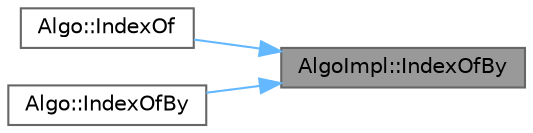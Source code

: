 digraph "AlgoImpl::IndexOfBy"
{
 // INTERACTIVE_SVG=YES
 // LATEX_PDF_SIZE
  bgcolor="transparent";
  edge [fontname=Helvetica,fontsize=10,labelfontname=Helvetica,labelfontsize=10];
  node [fontname=Helvetica,fontsize=10,shape=box,height=0.2,width=0.4];
  rankdir="RL";
  Node1 [id="Node000001",label="AlgoImpl::IndexOfBy",height=0.2,width=0.4,color="gray40", fillcolor="grey60", style="filled", fontcolor="black",tooltip=" "];
  Node1 -> Node2 [id="edge1_Node000001_Node000002",dir="back",color="steelblue1",style="solid",tooltip=" "];
  Node2 [id="Node000002",label="Algo::IndexOf",height=0.2,width=0.4,color="grey40", fillcolor="white", style="filled",URL="$db/d33/namespaceAlgo.html#a8fbf553e8776d46305fce5c9f2a1a7dc",tooltip="Returns the index of the first element in the range which is equal to the given value."];
  Node1 -> Node3 [id="edge2_Node000001_Node000003",dir="back",color="steelblue1",style="solid",tooltip=" "];
  Node3 [id="Node000003",label="Algo::IndexOfBy",height=0.2,width=0.4,color="grey40", fillcolor="white", style="filled",URL="$db/d33/namespaceAlgo.html#a4dc7aad7d901b9c7981d98400013102d",tooltip="Returns the index of the first element in the range whose projection is equal to the given value."];
}
